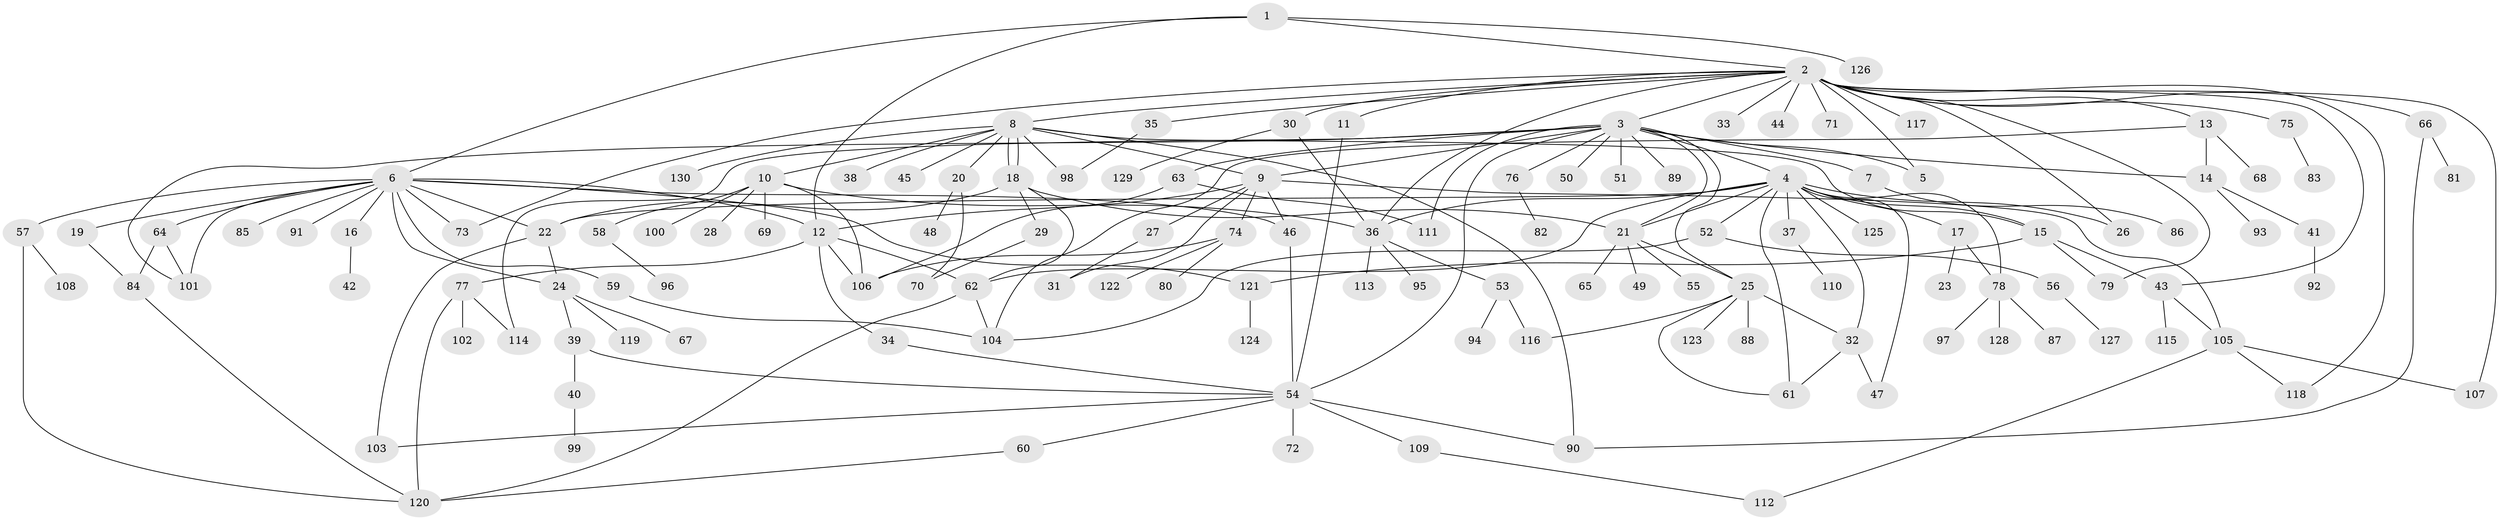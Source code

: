 // coarse degree distribution, {10: 0.01098901098901099, 11: 0.01098901098901099, 2: 0.24175824175824176, 17: 0.01098901098901099, 1: 0.5164835164835165, 7: 0.054945054945054944, 5: 0.054945054945054944, 13: 0.01098901098901099, 18: 0.01098901098901099, 4: 0.03296703296703297, 3: 0.02197802197802198, 8: 0.02197802197802198}
// Generated by graph-tools (version 1.1) at 2025/50/03/04/25 21:50:18]
// undirected, 130 vertices, 188 edges
graph export_dot {
graph [start="1"]
  node [color=gray90,style=filled];
  1;
  2;
  3;
  4;
  5;
  6;
  7;
  8;
  9;
  10;
  11;
  12;
  13;
  14;
  15;
  16;
  17;
  18;
  19;
  20;
  21;
  22;
  23;
  24;
  25;
  26;
  27;
  28;
  29;
  30;
  31;
  32;
  33;
  34;
  35;
  36;
  37;
  38;
  39;
  40;
  41;
  42;
  43;
  44;
  45;
  46;
  47;
  48;
  49;
  50;
  51;
  52;
  53;
  54;
  55;
  56;
  57;
  58;
  59;
  60;
  61;
  62;
  63;
  64;
  65;
  66;
  67;
  68;
  69;
  70;
  71;
  72;
  73;
  74;
  75;
  76;
  77;
  78;
  79;
  80;
  81;
  82;
  83;
  84;
  85;
  86;
  87;
  88;
  89;
  90;
  91;
  92;
  93;
  94;
  95;
  96;
  97;
  98;
  99;
  100;
  101;
  102;
  103;
  104;
  105;
  106;
  107;
  108;
  109;
  110;
  111;
  112;
  113;
  114;
  115;
  116;
  117;
  118;
  119;
  120;
  121;
  122;
  123;
  124;
  125;
  126;
  127;
  128;
  129;
  130;
  1 -- 2;
  1 -- 6;
  1 -- 12;
  1 -- 126;
  2 -- 3;
  2 -- 5;
  2 -- 8;
  2 -- 11;
  2 -- 13;
  2 -- 26;
  2 -- 30;
  2 -- 33;
  2 -- 35;
  2 -- 36;
  2 -- 43;
  2 -- 44;
  2 -- 66;
  2 -- 71;
  2 -- 73;
  2 -- 75;
  2 -- 79;
  2 -- 107;
  2 -- 117;
  2 -- 118;
  3 -- 4;
  3 -- 5;
  3 -- 7;
  3 -- 9;
  3 -- 14;
  3 -- 21;
  3 -- 25;
  3 -- 50;
  3 -- 51;
  3 -- 54;
  3 -- 63;
  3 -- 76;
  3 -- 89;
  3 -- 101;
  3 -- 111;
  3 -- 114;
  4 -- 15;
  4 -- 17;
  4 -- 21;
  4 -- 22;
  4 -- 26;
  4 -- 32;
  4 -- 36;
  4 -- 37;
  4 -- 47;
  4 -- 52;
  4 -- 61;
  4 -- 62;
  4 -- 78;
  4 -- 125;
  6 -- 12;
  6 -- 16;
  6 -- 19;
  6 -- 22;
  6 -- 24;
  6 -- 46;
  6 -- 57;
  6 -- 59;
  6 -- 64;
  6 -- 73;
  6 -- 85;
  6 -- 91;
  6 -- 101;
  6 -- 121;
  7 -- 86;
  8 -- 9;
  8 -- 10;
  8 -- 15;
  8 -- 18;
  8 -- 18;
  8 -- 20;
  8 -- 38;
  8 -- 45;
  8 -- 90;
  8 -- 98;
  8 -- 130;
  9 -- 12;
  9 -- 27;
  9 -- 31;
  9 -- 46;
  9 -- 74;
  9 -- 105;
  10 -- 28;
  10 -- 36;
  10 -- 58;
  10 -- 69;
  10 -- 100;
  10 -- 106;
  11 -- 54;
  12 -- 34;
  12 -- 62;
  12 -- 77;
  12 -- 106;
  13 -- 14;
  13 -- 68;
  13 -- 104;
  14 -- 41;
  14 -- 93;
  15 -- 43;
  15 -- 79;
  15 -- 121;
  16 -- 42;
  17 -- 23;
  17 -- 78;
  18 -- 21;
  18 -- 22;
  18 -- 29;
  18 -- 62;
  19 -- 84;
  20 -- 48;
  20 -- 70;
  21 -- 25;
  21 -- 49;
  21 -- 55;
  21 -- 65;
  22 -- 24;
  22 -- 103;
  24 -- 39;
  24 -- 67;
  24 -- 119;
  25 -- 32;
  25 -- 61;
  25 -- 88;
  25 -- 116;
  25 -- 123;
  27 -- 31;
  29 -- 70;
  30 -- 36;
  30 -- 129;
  32 -- 47;
  32 -- 61;
  34 -- 54;
  35 -- 98;
  36 -- 53;
  36 -- 95;
  36 -- 113;
  37 -- 110;
  39 -- 40;
  39 -- 54;
  40 -- 99;
  41 -- 92;
  43 -- 105;
  43 -- 115;
  46 -- 54;
  52 -- 56;
  52 -- 104;
  53 -- 94;
  53 -- 116;
  54 -- 60;
  54 -- 72;
  54 -- 90;
  54 -- 103;
  54 -- 109;
  56 -- 127;
  57 -- 108;
  57 -- 120;
  58 -- 96;
  59 -- 104;
  60 -- 120;
  62 -- 104;
  62 -- 120;
  63 -- 106;
  63 -- 111;
  64 -- 84;
  64 -- 101;
  66 -- 81;
  66 -- 90;
  74 -- 80;
  74 -- 106;
  74 -- 122;
  75 -- 83;
  76 -- 82;
  77 -- 102;
  77 -- 114;
  77 -- 120;
  78 -- 87;
  78 -- 97;
  78 -- 128;
  84 -- 120;
  105 -- 107;
  105 -- 112;
  105 -- 118;
  109 -- 112;
  121 -- 124;
}
